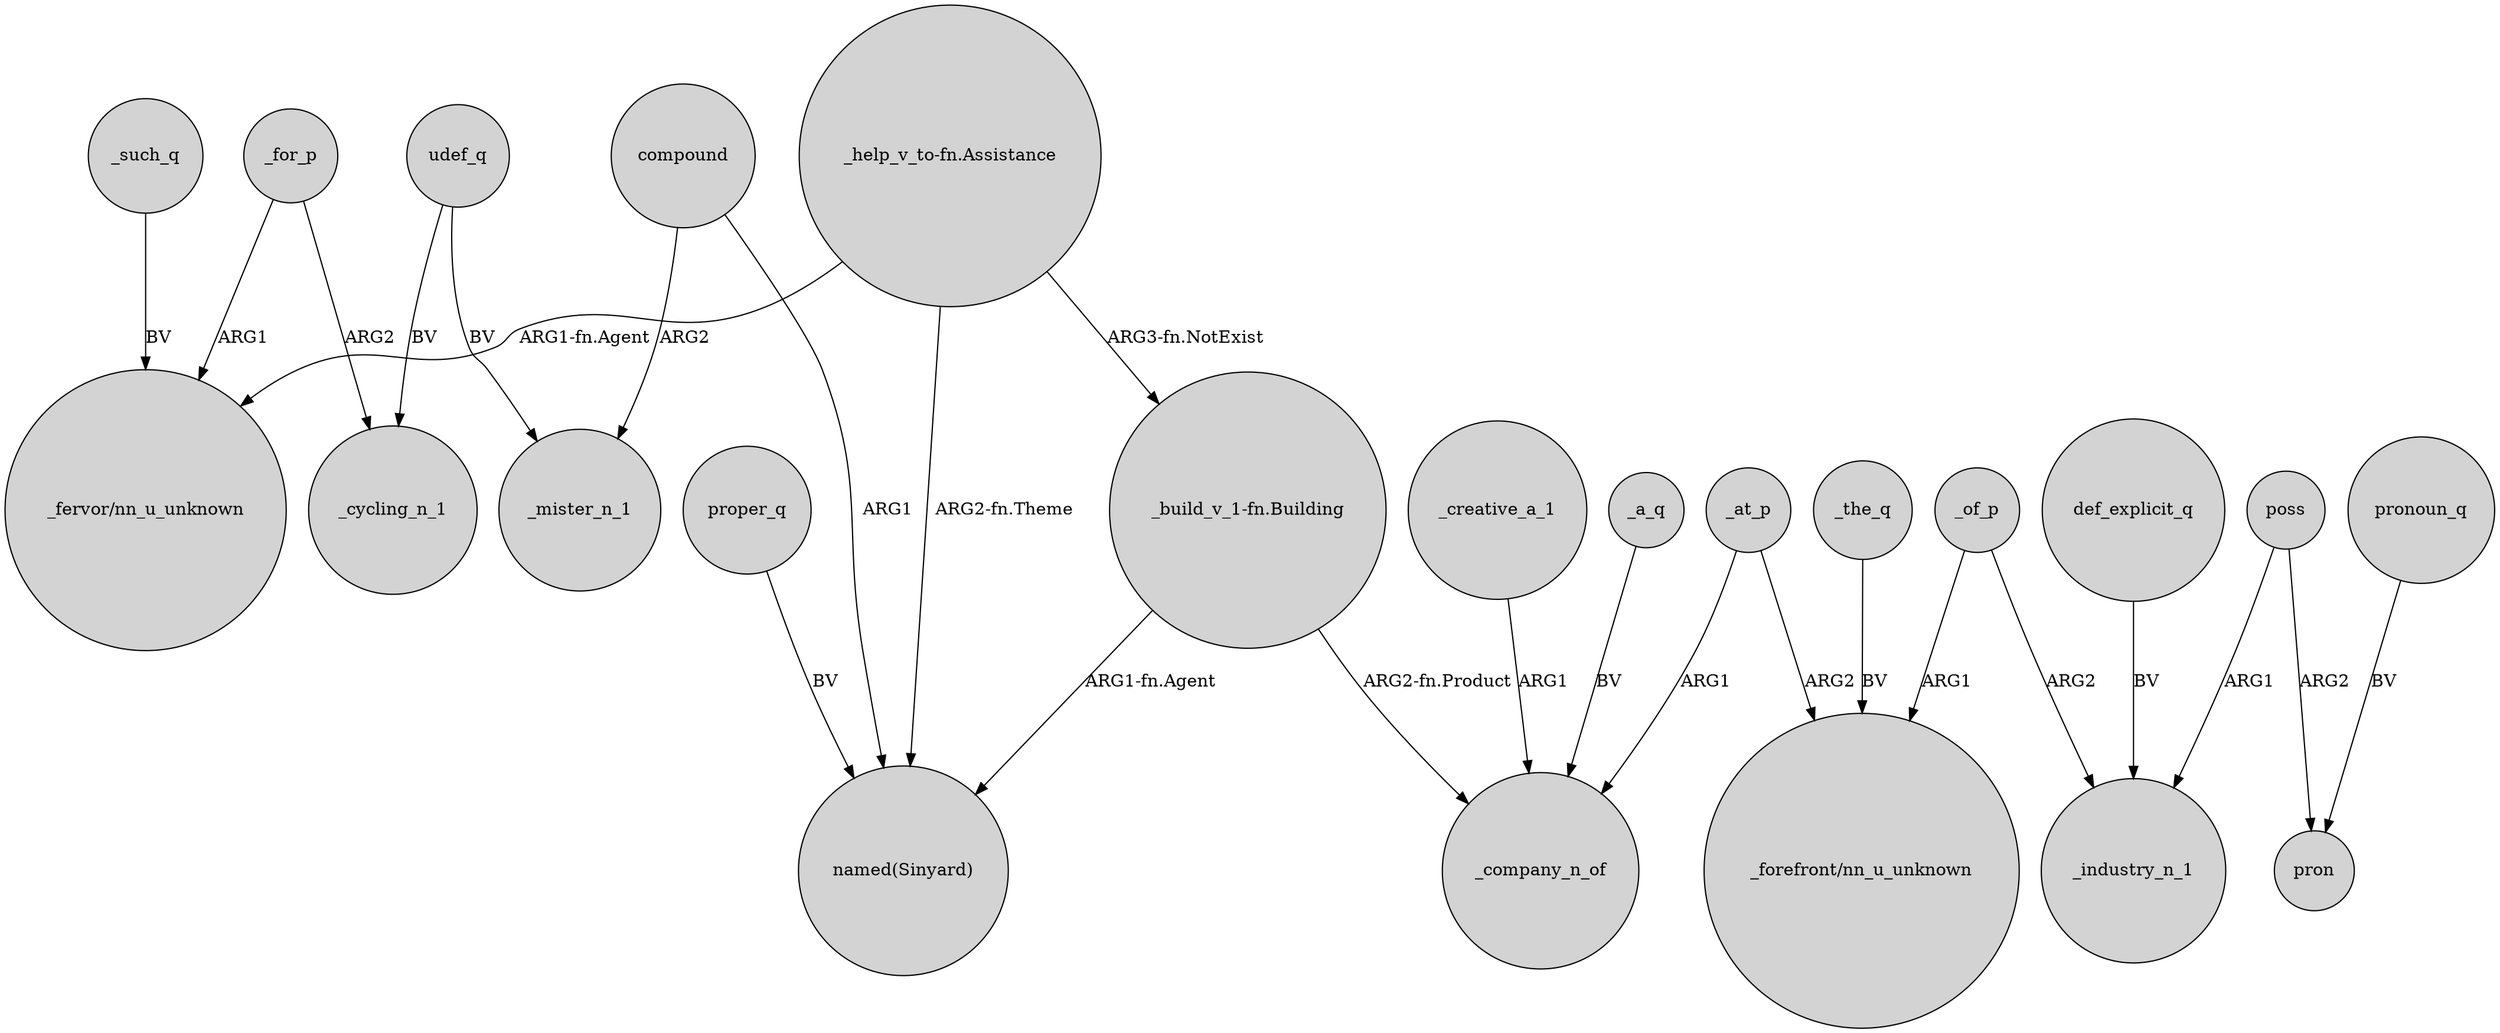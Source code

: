 digraph {
	node [shape=circle style=filled]
	udef_q -> _cycling_n_1 [label=BV]
	poss -> pron [label=ARG2]
	_for_p -> _cycling_n_1 [label=ARG2]
	"_help_v_to-fn.Assistance" -> "named(Sinyard)" [label="ARG2-fn.Theme"]
	"_help_v_to-fn.Assistance" -> "_build_v_1-fn.Building" [label="ARG3-fn.NotExist"]
	compound -> _mister_n_1 [label=ARG2]
	udef_q -> _mister_n_1 [label=BV]
	def_explicit_q -> _industry_n_1 [label=BV]
	proper_q -> "named(Sinyard)" [label=BV]
	"_build_v_1-fn.Building" -> "named(Sinyard)" [label="ARG1-fn.Agent"]
	_of_p -> "_forefront/nn_u_unknown" [label=ARG1]
	"_help_v_to-fn.Assistance" -> "_fervor/nn_u_unknown" [label="ARG1-fn.Agent"]
	_of_p -> _industry_n_1 [label=ARG2]
	pronoun_q -> pron [label=BV]
	_at_p -> _company_n_of [label=ARG1]
	_the_q -> "_forefront/nn_u_unknown" [label=BV]
	_such_q -> "_fervor/nn_u_unknown" [label=BV]
	"_build_v_1-fn.Building" -> _company_n_of [label="ARG2-fn.Product"]
	_a_q -> _company_n_of [label=BV]
	poss -> _industry_n_1 [label=ARG1]
	_at_p -> "_forefront/nn_u_unknown" [label=ARG2]
	_for_p -> "_fervor/nn_u_unknown" [label=ARG1]
	compound -> "named(Sinyard)" [label=ARG1]
	_creative_a_1 -> _company_n_of [label=ARG1]
}

